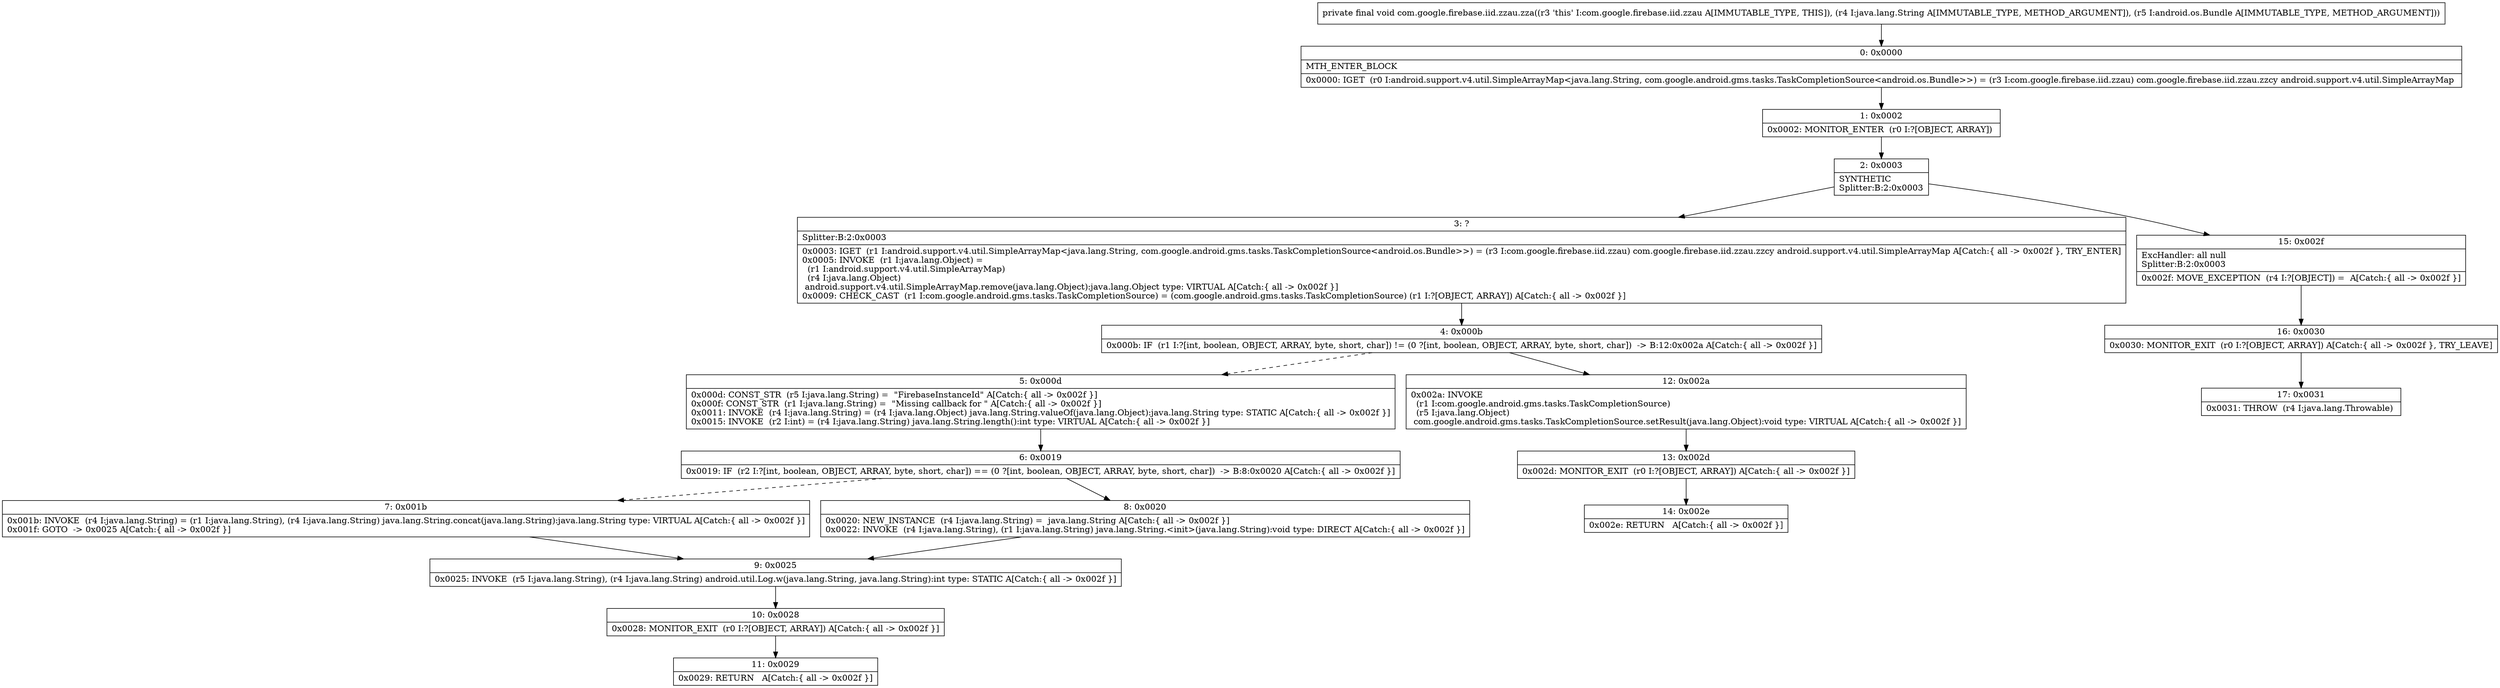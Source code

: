 digraph "CFG forcom.google.firebase.iid.zzau.zza(Ljava\/lang\/String;Landroid\/os\/Bundle;)V" {
Node_0 [shape=record,label="{0\:\ 0x0000|MTH_ENTER_BLOCK\l|0x0000: IGET  (r0 I:android.support.v4.util.SimpleArrayMap\<java.lang.String, com.google.android.gms.tasks.TaskCompletionSource\<android.os.Bundle\>\>) = (r3 I:com.google.firebase.iid.zzau) com.google.firebase.iid.zzau.zzcy android.support.v4.util.SimpleArrayMap \l}"];
Node_1 [shape=record,label="{1\:\ 0x0002|0x0002: MONITOR_ENTER  (r0 I:?[OBJECT, ARRAY]) \l}"];
Node_2 [shape=record,label="{2\:\ 0x0003|SYNTHETIC\lSplitter:B:2:0x0003\l}"];
Node_3 [shape=record,label="{3\:\ ?|Splitter:B:2:0x0003\l|0x0003: IGET  (r1 I:android.support.v4.util.SimpleArrayMap\<java.lang.String, com.google.android.gms.tasks.TaskCompletionSource\<android.os.Bundle\>\>) = (r3 I:com.google.firebase.iid.zzau) com.google.firebase.iid.zzau.zzcy android.support.v4.util.SimpleArrayMap A[Catch:\{ all \-\> 0x002f \}, TRY_ENTER]\l0x0005: INVOKE  (r1 I:java.lang.Object) = \l  (r1 I:android.support.v4.util.SimpleArrayMap)\l  (r4 I:java.lang.Object)\l android.support.v4.util.SimpleArrayMap.remove(java.lang.Object):java.lang.Object type: VIRTUAL A[Catch:\{ all \-\> 0x002f \}]\l0x0009: CHECK_CAST  (r1 I:com.google.android.gms.tasks.TaskCompletionSource) = (com.google.android.gms.tasks.TaskCompletionSource) (r1 I:?[OBJECT, ARRAY]) A[Catch:\{ all \-\> 0x002f \}]\l}"];
Node_4 [shape=record,label="{4\:\ 0x000b|0x000b: IF  (r1 I:?[int, boolean, OBJECT, ARRAY, byte, short, char]) != (0 ?[int, boolean, OBJECT, ARRAY, byte, short, char])  \-\> B:12:0x002a A[Catch:\{ all \-\> 0x002f \}]\l}"];
Node_5 [shape=record,label="{5\:\ 0x000d|0x000d: CONST_STR  (r5 I:java.lang.String) =  \"FirebaseInstanceId\" A[Catch:\{ all \-\> 0x002f \}]\l0x000f: CONST_STR  (r1 I:java.lang.String) =  \"Missing callback for \" A[Catch:\{ all \-\> 0x002f \}]\l0x0011: INVOKE  (r4 I:java.lang.String) = (r4 I:java.lang.Object) java.lang.String.valueOf(java.lang.Object):java.lang.String type: STATIC A[Catch:\{ all \-\> 0x002f \}]\l0x0015: INVOKE  (r2 I:int) = (r4 I:java.lang.String) java.lang.String.length():int type: VIRTUAL A[Catch:\{ all \-\> 0x002f \}]\l}"];
Node_6 [shape=record,label="{6\:\ 0x0019|0x0019: IF  (r2 I:?[int, boolean, OBJECT, ARRAY, byte, short, char]) == (0 ?[int, boolean, OBJECT, ARRAY, byte, short, char])  \-\> B:8:0x0020 A[Catch:\{ all \-\> 0x002f \}]\l}"];
Node_7 [shape=record,label="{7\:\ 0x001b|0x001b: INVOKE  (r4 I:java.lang.String) = (r1 I:java.lang.String), (r4 I:java.lang.String) java.lang.String.concat(java.lang.String):java.lang.String type: VIRTUAL A[Catch:\{ all \-\> 0x002f \}]\l0x001f: GOTO  \-\> 0x0025 A[Catch:\{ all \-\> 0x002f \}]\l}"];
Node_8 [shape=record,label="{8\:\ 0x0020|0x0020: NEW_INSTANCE  (r4 I:java.lang.String) =  java.lang.String A[Catch:\{ all \-\> 0x002f \}]\l0x0022: INVOKE  (r4 I:java.lang.String), (r1 I:java.lang.String) java.lang.String.\<init\>(java.lang.String):void type: DIRECT A[Catch:\{ all \-\> 0x002f \}]\l}"];
Node_9 [shape=record,label="{9\:\ 0x0025|0x0025: INVOKE  (r5 I:java.lang.String), (r4 I:java.lang.String) android.util.Log.w(java.lang.String, java.lang.String):int type: STATIC A[Catch:\{ all \-\> 0x002f \}]\l}"];
Node_10 [shape=record,label="{10\:\ 0x0028|0x0028: MONITOR_EXIT  (r0 I:?[OBJECT, ARRAY]) A[Catch:\{ all \-\> 0x002f \}]\l}"];
Node_11 [shape=record,label="{11\:\ 0x0029|0x0029: RETURN   A[Catch:\{ all \-\> 0x002f \}]\l}"];
Node_12 [shape=record,label="{12\:\ 0x002a|0x002a: INVOKE  \l  (r1 I:com.google.android.gms.tasks.TaskCompletionSource)\l  (r5 I:java.lang.Object)\l com.google.android.gms.tasks.TaskCompletionSource.setResult(java.lang.Object):void type: VIRTUAL A[Catch:\{ all \-\> 0x002f \}]\l}"];
Node_13 [shape=record,label="{13\:\ 0x002d|0x002d: MONITOR_EXIT  (r0 I:?[OBJECT, ARRAY]) A[Catch:\{ all \-\> 0x002f \}]\l}"];
Node_14 [shape=record,label="{14\:\ 0x002e|0x002e: RETURN   A[Catch:\{ all \-\> 0x002f \}]\l}"];
Node_15 [shape=record,label="{15\:\ 0x002f|ExcHandler: all null\lSplitter:B:2:0x0003\l|0x002f: MOVE_EXCEPTION  (r4 I:?[OBJECT]) =  A[Catch:\{ all \-\> 0x002f \}]\l}"];
Node_16 [shape=record,label="{16\:\ 0x0030|0x0030: MONITOR_EXIT  (r0 I:?[OBJECT, ARRAY]) A[Catch:\{ all \-\> 0x002f \}, TRY_LEAVE]\l}"];
Node_17 [shape=record,label="{17\:\ 0x0031|0x0031: THROW  (r4 I:java.lang.Throwable) \l}"];
MethodNode[shape=record,label="{private final void com.google.firebase.iid.zzau.zza((r3 'this' I:com.google.firebase.iid.zzau A[IMMUTABLE_TYPE, THIS]), (r4 I:java.lang.String A[IMMUTABLE_TYPE, METHOD_ARGUMENT]), (r5 I:android.os.Bundle A[IMMUTABLE_TYPE, METHOD_ARGUMENT])) }"];
MethodNode -> Node_0;
Node_0 -> Node_1;
Node_1 -> Node_2;
Node_2 -> Node_3;
Node_2 -> Node_15;
Node_3 -> Node_4;
Node_4 -> Node_5[style=dashed];
Node_4 -> Node_12;
Node_5 -> Node_6;
Node_6 -> Node_7[style=dashed];
Node_6 -> Node_8;
Node_7 -> Node_9;
Node_8 -> Node_9;
Node_9 -> Node_10;
Node_10 -> Node_11;
Node_12 -> Node_13;
Node_13 -> Node_14;
Node_15 -> Node_16;
Node_16 -> Node_17;
}

